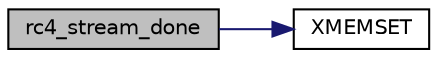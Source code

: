 digraph "rc4_stream_done"
{
 // LATEX_PDF_SIZE
  edge [fontname="Helvetica",fontsize="10",labelfontname="Helvetica",labelfontsize="10"];
  node [fontname="Helvetica",fontsize="10",shape=record];
  rankdir="LR";
  Node10 [label="rc4_stream_done",height=0.2,width=0.4,color="black", fillcolor="grey75", style="filled", fontcolor="black",tooltip="Terminate and clear RC4 state."];
  Node10 -> Node11 [color="midnightblue",fontsize="10",style="solid",fontname="Helvetica"];
  Node11 [label="XMEMSET",height=0.2,width=0.4,color="black", fillcolor="white", style="filled",URL="$tomcrypt__cfg_8h.html#aa3c34a6f6c61de7da9258b5a30e32c2f",tooltip=" "];
}
